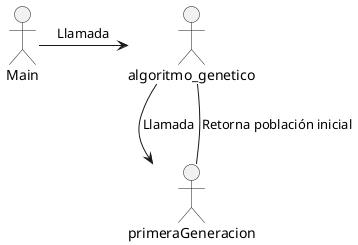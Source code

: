 @startuml

actor Main

Main -> algoritmo_genetico : Llamada

algoritmo_genetico -> primeraGeneracion : Llamada
primeraGeneracion -- algoritmo_genetico : Retorna población inicial

' algoritmo_genetico -> ordenarPoblacion : Llamada
' ordenarPoblacion -- algoritmo_genetico : Retorna población ordenada

' algoritmo_genetico -> siguienteGeneracion : Llamada
' siguienteGeneracion -> cruzar : Llamada
' cruzar -- siguienteGeneracion : Retorna hijo
' siguienteGeneracion -- algoritmo_genetico : Retorna nueva generación

' algoritmo_genetico -> mutacion : Llamada
' mutacion -- algoritmo_genetico : Retorna población con mutaciones

' algoritmo_genetico -> ordenarPoblacion : Llamada
' ordenarPoblacion -- algoritmo_genetico : Retorna población ordenada

' algoritmo_genetico -> evaluarCromosoma : Llamada
' evaluarCromosoma -- algoritmo_genetico : Retorna fitness del mejor individuo

@enduml
